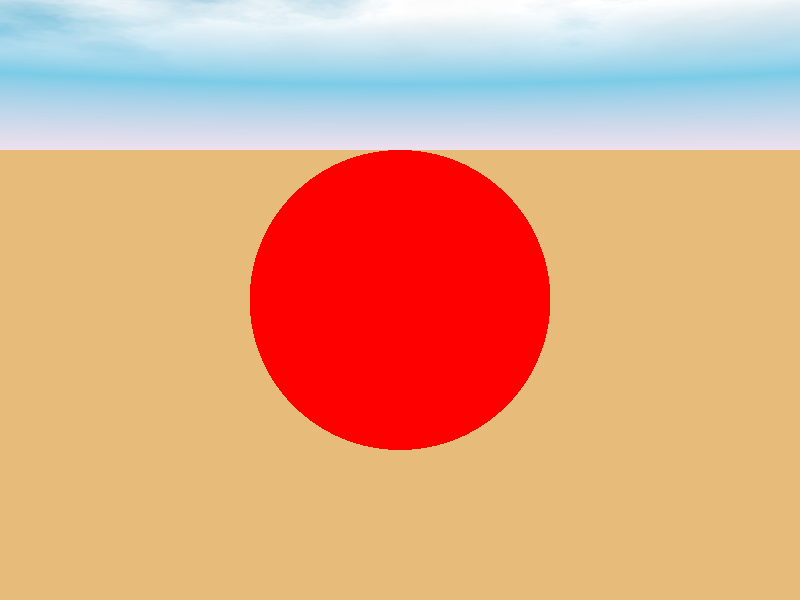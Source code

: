 // 5_plane2.pov

#include "colors.inc"
#include "shapes.inc"
#include "skies.inc"
#include "textures.inc"
#include "woods.inc"
#include "stones.inc"                                        
#include "glass.inc"
#include "metals.inc"
              
camera{ 
  location <0.0, 1.0, -4.0> 
  look_at  <0.0, 0.0, 0.0>
}               

light_source { 
  <5.0,5.0,-5.0> 
  color rgb <1.0, 1.0, 1.0>
} 

sky_sphere {
  S_Cloud2
}   

plane { <0, 1, 0>, -1
    pigment { color Gold }
    normal { wrinkles 5 scale 0.2 turbulence 0.05 }
}

     
sphere {
  <0, 0, 0>  1.0     
  pigment{ color Red }  
  rotate <0,-90,0>
}  